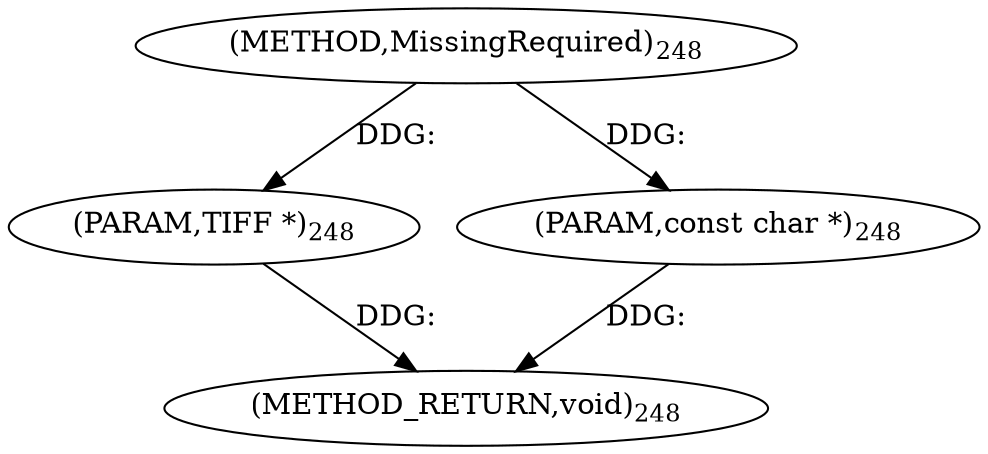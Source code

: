 digraph "MissingRequired" {  
"78236" [label = <(METHOD,MissingRequired)<SUB>248</SUB>> ]
"78239" [label = <(METHOD_RETURN,void)<SUB>248</SUB>> ]
"78237" [label = <(PARAM,TIFF *)<SUB>248</SUB>> ]
"78238" [label = <(PARAM,const char *)<SUB>248</SUB>> ]
  "78237" -> "78239"  [ label = "DDG: "] 
  "78238" -> "78239"  [ label = "DDG: "] 
  "78236" -> "78237"  [ label = "DDG: "] 
  "78236" -> "78238"  [ label = "DDG: "] 
}
